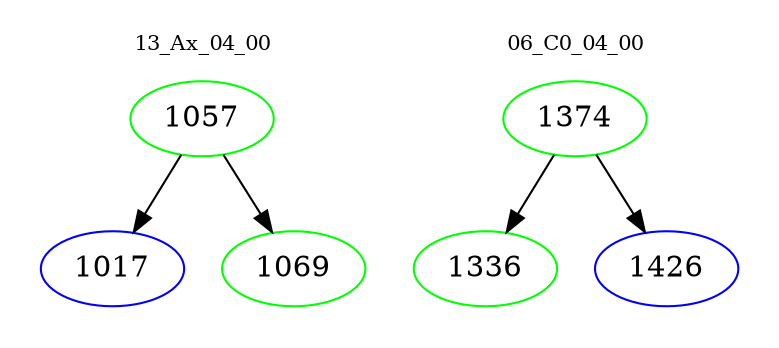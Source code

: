 digraph{
subgraph cluster_0 {
color = white
label = "13_Ax_04_00";
fontsize=10;
T0_1057 [label="1057", color="green"]
T0_1057 -> T0_1017 [color="black"]
T0_1017 [label="1017", color="blue"]
T0_1057 -> T0_1069 [color="black"]
T0_1069 [label="1069", color="green"]
}
subgraph cluster_1 {
color = white
label = "06_C0_04_00";
fontsize=10;
T1_1374 [label="1374", color="green"]
T1_1374 -> T1_1336 [color="black"]
T1_1336 [label="1336", color="green"]
T1_1374 -> T1_1426 [color="black"]
T1_1426 [label="1426", color="blue"]
}
}
